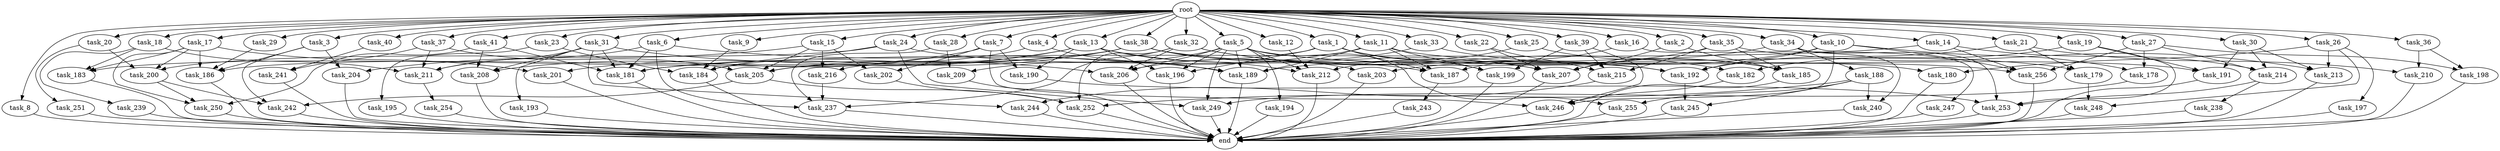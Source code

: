 digraph G {
  task_8 [size="102.400000"];
  task_239 [size="3435973836.800000"];
  task_252 [size="108233175859.200012"];
  task_189 [size="178670639513.600006"];
  task_17 [size="102.400000"];
  task_204 [size="83322365542.400009"];
  task_242 [size="113387136614.400009"];
  task_35 [size="102.400000"];
  task_26 [size="102.400000"];
  task_15 [size="102.400000"];
  task_251 [size="21474836480.000000"];
  task_209 [size="84181359001.600006"];
  task_211 [size="49821620633.600006"];
  task_255 [size="84181359001.600006"];
  task_206 [size="170939698380.800018"];
  task_33 [size="102.400000"];
  task_186 [size="108233175859.200012"];
  task_205 [size="184683593728.000000"];
  task_241 [size="34359738368.000000"];
  task_13 [size="102.400000"];
  task_22 [size="102.400000"];
  task_208 [size="107374182400.000000"];
  task_5 [size="102.400000"];
  task_36 [size="102.400000"];
  task_200 [size="32641751449.600002"];
  task_201 [size="45526653337.600006"];
  task_6 [size="102.400000"];
  task_184 [size="84181359001.600006"];
  task_240 [size="49821620633.600006"];
  task_30 [size="102.400000"];
  task_216 [size="139156940390.399994"];
  task_3 [size="102.400000"];
  task_179 [size="84181359001.600006"];
  task_187 [size="223338299392.000000"];
  task_188 [size="7730941132.800000"];
  task_183 [size="28346784153.600002"];
  task_193 [size="21474836480.000000"];
  task_41 [size="102.400000"];
  task_16 [size="102.400000"];
  task_191 [size="197568495616.000000"];
  task_214 [size="144310901145.600006"];
  task_27 [size="102.400000"];
  task_253 [size="126272038502.400009"];
  task_202 [size="100502234726.400009"];
  root [size="0.000000"];
  task_182 [size="63565515980.800003"];
  task_245 [size="127990025420.800003"];
  task_12 [size="102.400000"];
  task_21 [size="102.400000"];
  task_18 [size="102.400000"];
  task_180 [size="55834574848.000000"];
  task_31 [size="102.400000"];
  task_244 [size="52398601011.200005"];
  task_9 [size="102.400000"];
  task_237 [size="127131031961.600006"];
  task_192 [size="85040352460.800003"];
  task_28 [size="102.400000"];
  task_250 [size="144310901145.600006"];
  task_247 [size="42090679500.800003"];
  task_29 [size="102.400000"];
  task_185 [size="299788717260.799988"];
  task_34 [size="102.400000"];
  task_39 [size="102.400000"];
  task_10 [size="102.400000"];
  task_212 [size="183824600268.800018"];
  task_181 [size="122836064665.600006"];
  task_178 [size="68719476736.000000"];
  task_194 [size="42090679500.800003"];
  task_2 [size="102.400000"];
  end [size="0.000000"];
  task_215 [size="115105123532.800003"];
  task_7 [size="102.400000"];
  task_197 [size="13743895347.200001"];
  task_38 [size="102.400000"];
  task_213 [size="141733920768.000000"];
  task_14 [size="102.400000"];
  task_210 [size="127990025420.800003"];
  task_24 [size="102.400000"];
  task_198 [size="140874927308.800018"];
  task_195 [size="42090679500.800003"];
  task_243 [size="85899345920.000000"];
  task_19 [size="102.400000"];
  task_32 [size="102.400000"];
  task_196 [size="153759829196.800018"];
  task_25 [size="102.400000"];
  task_4 [size="102.400000"];
  task_40 [size="102.400000"];
  task_207 [size="188119567564.800018"];
  task_254 [size="3435973836.800000"];
  task_23 [size="102.400000"];
  task_37 [size="102.400000"];
  task_256 [size="93630287052.800003"];
  task_1 [size="102.400000"];
  task_11 [size="102.400000"];
  task_190 [size="73014444032.000000"];
  task_249 [size="119400090828.800003"];
  task_20 [size="102.400000"];
  task_246 [size="127990025420.800003"];
  task_203 [size="35218731827.200005"];
  task_199 [size="208735410585.600006"];
  task_238 [size="21474836480.000000"];
  task_248 [size="21474836480.000000"];

  task_8 -> end [size="1.000000"];
  task_239 -> end [size="1.000000"];
  task_252 -> end [size="1.000000"];
  task_189 -> end [size="1.000000"];
  task_17 -> task_201 [size="33554432.000000"];
  task_17 -> task_183 [size="33554432.000000"];
  task_17 -> task_250 [size="33554432.000000"];
  task_17 -> task_186 [size="33554432.000000"];
  task_17 -> task_200 [size="33554432.000000"];
  task_204 -> end [size="1.000000"];
  task_242 -> end [size="1.000000"];
  task_35 -> task_185 [size="411041792.000000"];
  task_35 -> task_189 [size="411041792.000000"];
  task_35 -> task_215 [size="411041792.000000"];
  task_35 -> task_213 [size="411041792.000000"];
  task_26 -> task_197 [size="134217728.000000"];
  task_26 -> task_180 [size="134217728.000000"];
  task_26 -> task_213 [size="134217728.000000"];
  task_26 -> task_248 [size="134217728.000000"];
  task_15 -> task_202 [size="679477248.000000"];
  task_15 -> task_204 [size="679477248.000000"];
  task_15 -> task_205 [size="679477248.000000"];
  task_15 -> task_216 [size="679477248.000000"];
  task_251 -> end [size="1.000000"];
  task_209 -> end [size="1.000000"];
  task_211 -> task_254 [size="33554432.000000"];
  task_255 -> end [size="1.000000"];
  task_206 -> end [size="1.000000"];
  task_33 -> task_185 [size="838860800.000000"];
  task_33 -> task_206 [size="838860800.000000"];
  task_186 -> end [size="1.000000"];
  task_205 -> task_242 [size="134217728.000000"];
  task_205 -> task_252 [size="134217728.000000"];
  task_241 -> end [size="1.000000"];
  task_13 -> task_190 [size="411041792.000000"];
  task_13 -> task_196 [size="411041792.000000"];
  task_13 -> task_187 [size="411041792.000000"];
  task_13 -> task_201 [size="411041792.000000"];
  task_13 -> task_205 [size="411041792.000000"];
  task_13 -> task_212 [size="411041792.000000"];
  task_22 -> task_207 [size="33554432.000000"];
  task_22 -> task_215 [size="33554432.000000"];
  task_208 -> end [size="1.000000"];
  task_5 -> task_194 [size="411041792.000000"];
  task_5 -> task_189 [size="411041792.000000"];
  task_5 -> task_209 [size="411041792.000000"];
  task_5 -> task_179 [size="411041792.000000"];
  task_5 -> task_212 [size="411041792.000000"];
  task_5 -> task_196 [size="411041792.000000"];
  task_5 -> task_255 [size="411041792.000000"];
  task_5 -> task_249 [size="411041792.000000"];
  task_5 -> task_180 [size="411041792.000000"];
  task_5 -> task_206 [size="411041792.000000"];
  task_36 -> task_198 [size="838860800.000000"];
  task_36 -> task_210 [size="838860800.000000"];
  task_200 -> task_242 [size="838860800.000000"];
  task_200 -> task_250 [size="838860800.000000"];
  task_201 -> end [size="1.000000"];
  task_6 -> task_181 [size="209715200.000000"];
  task_6 -> task_237 [size="209715200.000000"];
  task_6 -> task_211 [size="209715200.000000"];
  task_6 -> task_189 [size="209715200.000000"];
  task_184 -> end [size="1.000000"];
  task_240 -> end [size="1.000000"];
  task_30 -> task_191 [size="838860800.000000"];
  task_30 -> task_214 [size="838860800.000000"];
  task_30 -> task_213 [size="838860800.000000"];
  task_216 -> task_237 [size="411041792.000000"];
  task_3 -> task_242 [size="134217728.000000"];
  task_3 -> task_204 [size="134217728.000000"];
  task_3 -> task_186 [size="134217728.000000"];
  task_179 -> task_248 [size="75497472.000000"];
  task_187 -> task_243 [size="838860800.000000"];
  task_188 -> task_245 [size="411041792.000000"];
  task_188 -> task_255 [size="411041792.000000"];
  task_188 -> task_252 [size="411041792.000000"];
  task_188 -> task_240 [size="411041792.000000"];
  task_183 -> end [size="1.000000"];
  task_193 -> end [size="1.000000"];
  task_41 -> task_181 [size="536870912.000000"];
  task_41 -> task_250 [size="536870912.000000"];
  task_41 -> task_208 [size="536870912.000000"];
  task_16 -> task_247 [size="411041792.000000"];
  task_16 -> task_187 [size="411041792.000000"];
  task_191 -> end [size="1.000000"];
  task_214 -> task_253 [size="209715200.000000"];
  task_214 -> task_238 [size="209715200.000000"];
  task_27 -> task_198 [size="536870912.000000"];
  task_27 -> task_256 [size="536870912.000000"];
  task_27 -> task_214 [size="536870912.000000"];
  task_27 -> task_178 [size="536870912.000000"];
  task_253 -> end [size="1.000000"];
  task_202 -> task_252 [size="301989888.000000"];
  root -> task_8 [size="1.000000"];
  root -> task_14 [size="1.000000"];
  root -> task_24 [size="1.000000"];
  root -> task_13 [size="1.000000"];
  root -> task_33 [size="1.000000"];
  root -> task_12 [size="1.000000"];
  root -> task_21 [size="1.000000"];
  root -> task_18 [size="1.000000"];
  root -> task_22 [size="1.000000"];
  root -> task_31 [size="1.000000"];
  root -> task_9 [size="1.000000"];
  root -> task_5 [size="1.000000"];
  root -> task_36 [size="1.000000"];
  root -> task_32 [size="1.000000"];
  root -> task_26 [size="1.000000"];
  root -> task_15 [size="1.000000"];
  root -> task_6 [size="1.000000"];
  root -> task_4 [size="1.000000"];
  root -> task_25 [size="1.000000"];
  root -> task_40 [size="1.000000"];
  root -> task_30 [size="1.000000"];
  root -> task_34 [size="1.000000"];
  root -> task_3 [size="1.000000"];
  root -> task_19 [size="1.000000"];
  root -> task_10 [size="1.000000"];
  root -> task_23 [size="1.000000"];
  root -> task_37 [size="1.000000"];
  root -> task_39 [size="1.000000"];
  root -> task_1 [size="1.000000"];
  root -> task_11 [size="1.000000"];
  root -> task_17 [size="1.000000"];
  root -> task_2 [size="1.000000"];
  root -> task_41 [size="1.000000"];
  root -> task_29 [size="1.000000"];
  root -> task_20 [size="1.000000"];
  root -> task_35 [size="1.000000"];
  root -> task_7 [size="1.000000"];
  root -> task_27 [size="1.000000"];
  root -> task_38 [size="1.000000"];
  root -> task_28 [size="1.000000"];
  root -> task_16 [size="1.000000"];
  task_182 -> task_246 [size="134217728.000000"];
  task_245 -> end [size="1.000000"];
  task_12 -> task_212 [size="134217728.000000"];
  task_21 -> task_179 [size="411041792.000000"];
  task_21 -> task_210 [size="411041792.000000"];
  task_21 -> task_192 [size="411041792.000000"];
  task_18 -> task_239 [size="33554432.000000"];
  task_18 -> task_211 [size="33554432.000000"];
  task_18 -> task_183 [size="33554432.000000"];
  task_180 -> end [size="1.000000"];
  task_31 -> task_208 [size="209715200.000000"];
  task_31 -> task_211 [size="209715200.000000"];
  task_31 -> task_181 [size="209715200.000000"];
  task_31 -> task_193 [size="209715200.000000"];
  task_31 -> task_206 [size="209715200.000000"];
  task_31 -> task_244 [size="209715200.000000"];
  task_244 -> end [size="1.000000"];
  task_9 -> task_184 [size="301989888.000000"];
  task_237 -> end [size="1.000000"];
  task_192 -> task_245 [size="838860800.000000"];
  task_28 -> task_237 [size="411041792.000000"];
  task_28 -> task_209 [size="411041792.000000"];
  task_250 -> end [size="1.000000"];
  task_247 -> end [size="1.000000"];
  task_29 -> task_186 [size="679477248.000000"];
  task_185 -> end [size="1.000000"];
  task_34 -> task_188 [size="75497472.000000"];
  task_34 -> task_207 [size="75497472.000000"];
  task_34 -> task_253 [size="75497472.000000"];
  task_34 -> task_240 [size="75497472.000000"];
  task_39 -> task_199 [size="679477248.000000"];
  task_39 -> task_215 [size="679477248.000000"];
  task_39 -> task_246 [size="679477248.000000"];
  task_10 -> task_178 [size="134217728.000000"];
  task_10 -> task_246 [size="134217728.000000"];
  task_10 -> task_192 [size="134217728.000000"];
  task_10 -> task_256 [size="134217728.000000"];
  task_10 -> task_203 [size="134217728.000000"];
  task_212 -> end [size="1.000000"];
  task_181 -> end [size="1.000000"];
  task_178 -> task_249 [size="679477248.000000"];
  task_194 -> end [size="1.000000"];
  task_2 -> task_185 [size="838860800.000000"];
  task_2 -> task_207 [size="838860800.000000"];
  task_215 -> task_244 [size="301989888.000000"];
  task_7 -> task_190 [size="301989888.000000"];
  task_7 -> task_202 [size="301989888.000000"];
  task_7 -> task_246 [size="301989888.000000"];
  task_7 -> task_208 [size="301989888.000000"];
  task_197 -> end [size="1.000000"];
  task_38 -> task_207 [size="209715200.000000"];
  task_38 -> task_186 [size="209715200.000000"];
  task_38 -> task_183 [size="209715200.000000"];
  task_38 -> task_181 [size="209715200.000000"];
  task_38 -> task_203 [size="209715200.000000"];
  task_38 -> task_256 [size="209715200.000000"];
  task_213 -> end [size="1.000000"];
  task_14 -> task_181 [size="33554432.000000"];
  task_14 -> task_214 [size="33554432.000000"];
  task_14 -> task_256 [size="33554432.000000"];
  task_210 -> end [size="1.000000"];
  task_24 -> task_249 [size="75497472.000000"];
  task_24 -> task_184 [size="75497472.000000"];
  task_24 -> task_192 [size="75497472.000000"];
  task_24 -> task_200 [size="75497472.000000"];
  task_198 -> end [size="1.000000"];
  task_195 -> end [size="1.000000"];
  task_243 -> end [size="1.000000"];
  task_19 -> task_191 [size="411041792.000000"];
  task_19 -> task_253 [size="411041792.000000"];
  task_19 -> task_182 [size="411041792.000000"];
  task_32 -> task_182 [size="209715200.000000"];
  task_32 -> task_237 [size="209715200.000000"];
  task_32 -> task_192 [size="209715200.000000"];
  task_32 -> task_206 [size="209715200.000000"];
  task_32 -> task_252 [size="209715200.000000"];
  task_196 -> end [size="1.000000"];
  task_25 -> task_185 [size="838860800.000000"];
  task_25 -> task_212 [size="838860800.000000"];
  task_4 -> task_189 [size="33554432.000000"];
  task_4 -> task_184 [size="33554432.000000"];
  task_40 -> task_241 [size="301989888.000000"];
  task_207 -> end [size="1.000000"];
  task_254 -> end [size="1.000000"];
  task_23 -> task_184 [size="411041792.000000"];
  task_23 -> task_195 [size="411041792.000000"];
  task_37 -> task_205 [size="33554432.000000"];
  task_37 -> task_241 [size="33554432.000000"];
  task_37 -> task_211 [size="33554432.000000"];
  task_256 -> end [size="1.000000"];
  task_1 -> task_196 [size="679477248.000000"];
  task_1 -> task_199 [size="679477248.000000"];
  task_1 -> task_207 [size="679477248.000000"];
  task_1 -> task_187 [size="679477248.000000"];
  task_1 -> task_205 [size="679477248.000000"];
  task_11 -> task_191 [size="679477248.000000"];
  task_11 -> task_189 [size="679477248.000000"];
  task_11 -> task_216 [size="679477248.000000"];
  task_11 -> task_199 [size="679477248.000000"];
  task_11 -> task_187 [size="679477248.000000"];
  task_190 -> task_253 [size="536870912.000000"];
  task_249 -> end [size="1.000000"];
  task_20 -> task_251 [size="209715200.000000"];
  task_20 -> task_200 [size="209715200.000000"];
  task_246 -> end [size="1.000000"];
  task_203 -> end [size="1.000000"];
  task_199 -> end [size="1.000000"];
  task_238 -> end [size="1.000000"];
  task_248 -> end [size="1.000000"];
}
